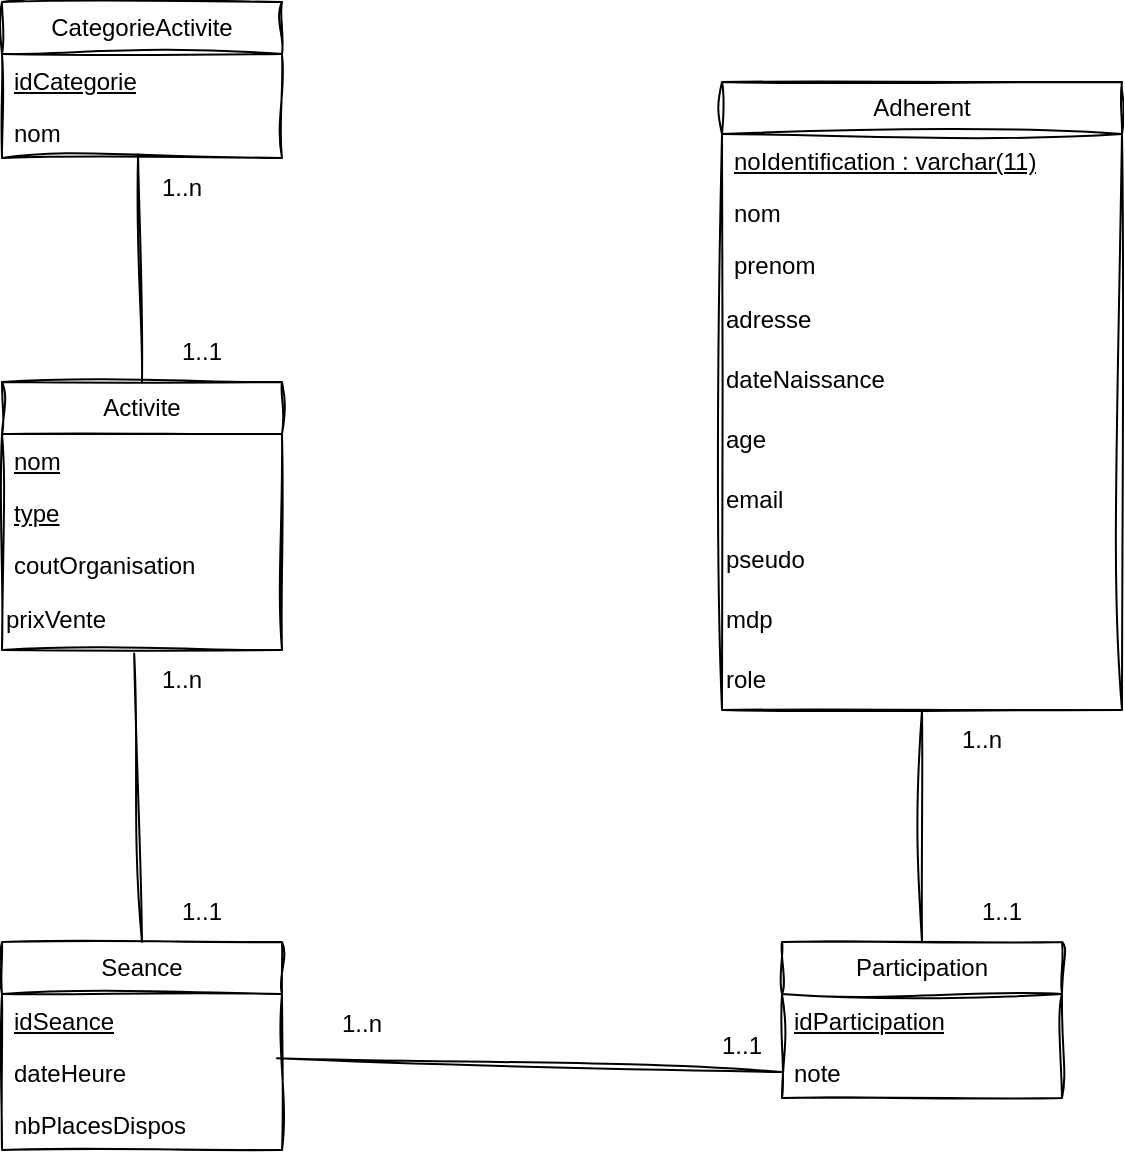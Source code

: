 <mxfile version="24.9.3">
  <diagram name="Page-1" id="COUgB_-Vp2gjRW4EMAU4">
    <mxGraphModel dx="1434" dy="772" grid="1" gridSize="10" guides="1" tooltips="1" connect="1" arrows="1" fold="1" page="1" pageScale="1" pageWidth="827" pageHeight="1169" background="none" math="0" shadow="0">
      <root>
        <mxCell id="0" />
        <mxCell id="1" parent="0" />
        <mxCell id="TpKRsoXYZhHsRuoCiPgL-1" value="Activite" style="swimlane;fontStyle=0;childLayout=stackLayout;horizontal=1;startSize=26;fillColor=none;horizontalStack=0;resizeParent=1;resizeParentMax=0;resizeLast=0;collapsible=1;marginBottom=0;whiteSpace=wrap;html=1;shadow=0;sketch=1;curveFitting=1;jiggle=2;" parent="1" vertex="1">
          <mxGeometry x="130" y="290" width="140" height="134" as="geometry" />
        </mxCell>
        <mxCell id="TpKRsoXYZhHsRuoCiPgL-2" value="nom" style="text;strokeColor=none;fillColor=none;align=left;verticalAlign=top;spacingLeft=4;spacingRight=4;overflow=hidden;rotatable=0;points=[[0,0.5],[1,0.5]];portConstraint=eastwest;whiteSpace=wrap;html=1;fontStyle=4;shadow=0;sketch=1;curveFitting=1;jiggle=2;" parent="TpKRsoXYZhHsRuoCiPgL-1" vertex="1">
          <mxGeometry y="26" width="140" height="26" as="geometry" />
        </mxCell>
        <mxCell id="TpKRsoXYZhHsRuoCiPgL-3" value="type" style="text;strokeColor=none;fillColor=none;align=left;verticalAlign=top;spacingLeft=4;spacingRight=4;overflow=hidden;rotatable=0;points=[[0,0.5],[1,0.5]];portConstraint=eastwest;whiteSpace=wrap;html=1;fontStyle=4;shadow=0;sketch=1;curveFitting=1;jiggle=2;" parent="TpKRsoXYZhHsRuoCiPgL-1" vertex="1">
          <mxGeometry y="52" width="140" height="26" as="geometry" />
        </mxCell>
        <mxCell id="TpKRsoXYZhHsRuoCiPgL-4" value="coutOrganisation" style="text;strokeColor=none;fillColor=none;align=left;verticalAlign=top;spacingLeft=4;spacingRight=4;overflow=hidden;rotatable=0;points=[[0,0.5],[1,0.5]];portConstraint=eastwest;whiteSpace=wrap;html=1;shadow=0;sketch=1;curveFitting=1;jiggle=2;" parent="TpKRsoXYZhHsRuoCiPgL-1" vertex="1">
          <mxGeometry y="78" width="140" height="26" as="geometry" />
        </mxCell>
        <mxCell id="TpKRsoXYZhHsRuoCiPgL-16" value="&lt;div&gt;prixVente&lt;/div&gt;" style="text;html=1;align=left;verticalAlign=middle;whiteSpace=wrap;rounded=0;shadow=0;sketch=1;curveFitting=1;jiggle=2;" parent="TpKRsoXYZhHsRuoCiPgL-1" vertex="1">
          <mxGeometry y="104" width="140" height="30" as="geometry" />
        </mxCell>
        <mxCell id="TpKRsoXYZhHsRuoCiPgL-5" value="Seance" style="swimlane;fontStyle=0;childLayout=stackLayout;horizontal=1;startSize=26;fillColor=none;horizontalStack=0;resizeParent=1;resizeParentMax=0;resizeLast=0;collapsible=1;marginBottom=0;whiteSpace=wrap;html=1;shadow=0;sketch=1;curveFitting=1;jiggle=2;" parent="1" vertex="1">
          <mxGeometry x="130" y="570" width="140" height="104" as="geometry" />
        </mxCell>
        <mxCell id="TpKRsoXYZhHsRuoCiPgL-7" value="idSeance" style="text;strokeColor=none;fillColor=none;align=left;verticalAlign=top;spacingLeft=4;spacingRight=4;overflow=hidden;rotatable=0;points=[[0,0.5],[1,0.5]];portConstraint=eastwest;whiteSpace=wrap;html=1;fontStyle=4;shadow=0;sketch=1;curveFitting=1;jiggle=2;" parent="TpKRsoXYZhHsRuoCiPgL-5" vertex="1">
          <mxGeometry y="26" width="140" height="26" as="geometry" />
        </mxCell>
        <mxCell id="TpKRsoXYZhHsRuoCiPgL-6" value="dateHeure" style="text;strokeColor=none;fillColor=none;align=left;verticalAlign=top;spacingLeft=4;spacingRight=4;overflow=hidden;rotatable=0;points=[[0,0.5],[1,0.5]];portConstraint=eastwest;whiteSpace=wrap;html=1;shadow=0;sketch=1;curveFitting=1;jiggle=2;" parent="TpKRsoXYZhHsRuoCiPgL-5" vertex="1">
          <mxGeometry y="52" width="140" height="26" as="geometry" />
        </mxCell>
        <mxCell id="TpKRsoXYZhHsRuoCiPgL-8" value="nbPlacesDispos" style="text;strokeColor=none;fillColor=none;align=left;verticalAlign=top;spacingLeft=4;spacingRight=4;overflow=hidden;rotatable=0;points=[[0,0.5],[1,0.5]];portConstraint=eastwest;whiteSpace=wrap;html=1;shadow=0;sketch=1;curveFitting=1;jiggle=2;" parent="TpKRsoXYZhHsRuoCiPgL-5" vertex="1">
          <mxGeometry y="78" width="140" height="26" as="geometry" />
        </mxCell>
        <mxCell id="TpKRsoXYZhHsRuoCiPgL-9" value="Adherent" style="swimlane;fontStyle=0;childLayout=stackLayout;horizontal=1;startSize=26;fillColor=none;horizontalStack=0;resizeParent=1;resizeParentMax=0;resizeLast=0;collapsible=1;marginBottom=0;whiteSpace=wrap;html=1;shadow=0;sketch=1;curveFitting=1;jiggle=2;" parent="1" vertex="1">
          <mxGeometry x="490" y="140" width="200" height="314" as="geometry" />
        </mxCell>
        <mxCell id="TpKRsoXYZhHsRuoCiPgL-10" value="noIdentification : varchar(11)" style="text;strokeColor=none;fillColor=none;align=left;verticalAlign=top;spacingLeft=4;spacingRight=4;overflow=hidden;rotatable=0;points=[[0,0.5],[1,0.5]];portConstraint=eastwest;whiteSpace=wrap;html=1;fontStyle=4;shadow=0;sketch=1;curveFitting=1;jiggle=2;" parent="TpKRsoXYZhHsRuoCiPgL-9" vertex="1">
          <mxGeometry y="26" width="200" height="26" as="geometry" />
        </mxCell>
        <mxCell id="TpKRsoXYZhHsRuoCiPgL-11" value="nom" style="text;strokeColor=none;fillColor=none;align=left;verticalAlign=top;spacingLeft=4;spacingRight=4;overflow=hidden;rotatable=0;points=[[0,0.5],[1,0.5]];portConstraint=eastwest;whiteSpace=wrap;html=1;shadow=0;sketch=1;curveFitting=1;jiggle=2;" parent="TpKRsoXYZhHsRuoCiPgL-9" vertex="1">
          <mxGeometry y="52" width="200" height="26" as="geometry" />
        </mxCell>
        <mxCell id="TpKRsoXYZhHsRuoCiPgL-12" value="prenom" style="text;strokeColor=none;fillColor=none;align=left;verticalAlign=top;spacingLeft=4;spacingRight=4;overflow=hidden;rotatable=0;points=[[0,0.5],[1,0.5]];portConstraint=eastwest;whiteSpace=wrap;html=1;shadow=0;sketch=1;curveFitting=1;jiggle=2;" parent="TpKRsoXYZhHsRuoCiPgL-9" vertex="1">
          <mxGeometry y="78" width="200" height="26" as="geometry" />
        </mxCell>
        <mxCell id="TpKRsoXYZhHsRuoCiPgL-13" value="adresse" style="text;html=1;align=left;verticalAlign=middle;whiteSpace=wrap;rounded=0;shadow=0;sketch=1;curveFitting=1;jiggle=2;" parent="TpKRsoXYZhHsRuoCiPgL-9" vertex="1">
          <mxGeometry y="104" width="200" height="30" as="geometry" />
        </mxCell>
        <mxCell id="TpKRsoXYZhHsRuoCiPgL-14" value="dateNaissance" style="text;html=1;align=left;verticalAlign=middle;whiteSpace=wrap;rounded=0;shadow=0;sketch=1;curveFitting=1;jiggle=2;" parent="TpKRsoXYZhHsRuoCiPgL-9" vertex="1">
          <mxGeometry y="134" width="200" height="30" as="geometry" />
        </mxCell>
        <mxCell id="TpKRsoXYZhHsRuoCiPgL-15" value="age" style="text;html=1;align=left;verticalAlign=middle;whiteSpace=wrap;rounded=0;shadow=0;sketch=1;curveFitting=1;jiggle=2;" parent="TpKRsoXYZhHsRuoCiPgL-9" vertex="1">
          <mxGeometry y="164" width="200" height="30" as="geometry" />
        </mxCell>
        <mxCell id="9o-ZKUFGNv94BjigGT5U-23" value="&lt;div align=&quot;left&quot;&gt;email&lt;/div&gt;" style="text;html=1;align=left;verticalAlign=middle;whiteSpace=wrap;rounded=0;shadow=0;sketch=1;curveFitting=1;jiggle=2;" parent="TpKRsoXYZhHsRuoCiPgL-9" vertex="1">
          <mxGeometry y="194" width="200" height="30" as="geometry" />
        </mxCell>
        <mxCell id="9o-ZKUFGNv94BjigGT5U-24" value="&lt;div align=&quot;left&quot;&gt;pseudo&lt;/div&gt;" style="text;html=1;align=left;verticalAlign=middle;whiteSpace=wrap;rounded=0;shadow=0;sketch=1;curveFitting=1;jiggle=2;" parent="TpKRsoXYZhHsRuoCiPgL-9" vertex="1">
          <mxGeometry y="224" width="200" height="30" as="geometry" />
        </mxCell>
        <mxCell id="9o-ZKUFGNv94BjigGT5U-4" value="&lt;div align=&quot;left&quot;&gt;mdp&lt;/div&gt;" style="text;html=1;align=left;verticalAlign=middle;whiteSpace=wrap;rounded=0;shadow=0;sketch=1;curveFitting=1;jiggle=2;" parent="TpKRsoXYZhHsRuoCiPgL-9" vertex="1">
          <mxGeometry y="254" width="200" height="30" as="geometry" />
        </mxCell>
        <mxCell id="9o-ZKUFGNv94BjigGT5U-12" value="&lt;div align=&quot;left&quot;&gt;role&lt;/div&gt;" style="text;html=1;align=left;verticalAlign=middle;whiteSpace=wrap;rounded=0;shadow=0;sketch=1;curveFitting=1;jiggle=2;" parent="TpKRsoXYZhHsRuoCiPgL-9" vertex="1">
          <mxGeometry y="284" width="200" height="30" as="geometry" />
        </mxCell>
        <mxCell id="9o-ZKUFGNv94BjigGT5U-1" value="" style="endArrow=none;html=1;rounded=0;entryX=0.472;entryY=1.059;entryDx=0;entryDy=0;entryPerimeter=0;exitX=0.5;exitY=0;exitDx=0;exitDy=0;shadow=0;sketch=1;curveFitting=1;jiggle=2;" parent="1" source="TpKRsoXYZhHsRuoCiPgL-5" target="TpKRsoXYZhHsRuoCiPgL-16" edge="1">
          <mxGeometry width="50" height="50" relative="1" as="geometry">
            <mxPoint x="170" y="490" as="sourcePoint" />
            <mxPoint x="220" y="440" as="targetPoint" />
          </mxGeometry>
        </mxCell>
        <mxCell id="9o-ZKUFGNv94BjigGT5U-2" value="1..n" style="text;html=1;align=center;verticalAlign=middle;whiteSpace=wrap;rounded=0;shadow=0;sketch=1;curveFitting=1;jiggle=2;" parent="1" vertex="1">
          <mxGeometry x="190" y="424" width="60" height="30" as="geometry" />
        </mxCell>
        <mxCell id="9o-ZKUFGNv94BjigGT5U-3" value="1..1" style="text;html=1;align=center;verticalAlign=middle;whiteSpace=wrap;rounded=0;shadow=0;sketch=1;curveFitting=1;jiggle=2;" parent="1" vertex="1">
          <mxGeometry x="200" y="540" width="60" height="30" as="geometry" />
        </mxCell>
        <mxCell id="9o-ZKUFGNv94BjigGT5U-5" value="Participation" style="swimlane;fontStyle=0;childLayout=stackLayout;horizontal=1;startSize=26;fillColor=none;horizontalStack=0;resizeParent=1;resizeParentMax=0;resizeLast=0;collapsible=1;marginBottom=0;whiteSpace=wrap;html=1;shadow=0;sketch=1;curveFitting=1;jiggle=2;" parent="1" vertex="1">
          <mxGeometry x="520" y="570" width="140" height="78" as="geometry" />
        </mxCell>
        <mxCell id="9o-ZKUFGNv94BjigGT5U-6" value="idParticipation" style="text;strokeColor=none;fillColor=none;align=left;verticalAlign=top;spacingLeft=4;spacingRight=4;overflow=hidden;rotatable=0;points=[[0,0.5],[1,0.5]];portConstraint=eastwest;whiteSpace=wrap;html=1;fontStyle=4;shadow=0;sketch=1;curveFitting=1;jiggle=2;" parent="9o-ZKUFGNv94BjigGT5U-5" vertex="1">
          <mxGeometry y="26" width="140" height="26" as="geometry" />
        </mxCell>
        <mxCell id="9o-ZKUFGNv94BjigGT5U-7" value="note" style="text;strokeColor=none;fillColor=none;align=left;verticalAlign=top;spacingLeft=4;spacingRight=4;overflow=hidden;rotatable=0;points=[[0,0.5],[1,0.5]];portConstraint=eastwest;whiteSpace=wrap;html=1;shadow=0;sketch=1;curveFitting=1;jiggle=2;" parent="9o-ZKUFGNv94BjigGT5U-5" vertex="1">
          <mxGeometry y="52" width="140" height="26" as="geometry" />
        </mxCell>
        <mxCell id="9o-ZKUFGNv94BjigGT5U-9" value="" style="endArrow=none;html=1;rounded=0;exitX=0.982;exitY=0.236;exitDx=0;exitDy=0;exitPerimeter=0;entryX=0;entryY=0.5;entryDx=0;entryDy=0;shadow=0;sketch=1;curveFitting=1;jiggle=2;" parent="1" source="TpKRsoXYZhHsRuoCiPgL-6" target="9o-ZKUFGNv94BjigGT5U-7" edge="1">
          <mxGeometry width="50" height="50" relative="1" as="geometry">
            <mxPoint x="300" y="620" as="sourcePoint" />
            <mxPoint x="350" y="570" as="targetPoint" />
          </mxGeometry>
        </mxCell>
        <mxCell id="9o-ZKUFGNv94BjigGT5U-10" value="" style="endArrow=none;html=1;rounded=0;entryX=0.5;entryY=1;entryDx=0;entryDy=0;exitX=0.5;exitY=0;exitDx=0;exitDy=0;shadow=0;sketch=1;curveFitting=1;jiggle=2;" parent="1" source="9o-ZKUFGNv94BjigGT5U-5" target="9o-ZKUFGNv94BjigGT5U-12" edge="1">
          <mxGeometry width="50" height="50" relative="1" as="geometry">
            <mxPoint x="500" y="550" as="sourcePoint" />
            <mxPoint x="550" y="500" as="targetPoint" />
          </mxGeometry>
        </mxCell>
        <mxCell id="9o-ZKUFGNv94BjigGT5U-11" value="1..n" style="text;html=1;align=center;verticalAlign=middle;whiteSpace=wrap;rounded=0;shadow=0;sketch=1;curveFitting=1;jiggle=2;" parent="1" vertex="1">
          <mxGeometry x="280" y="596" width="60" height="30" as="geometry" />
        </mxCell>
        <mxCell id="9o-ZKUFGNv94BjigGT5U-13" value="CategorieActivite" style="swimlane;fontStyle=0;childLayout=stackLayout;horizontal=1;startSize=26;fillColor=none;horizontalStack=0;resizeParent=1;resizeParentMax=0;resizeLast=0;collapsible=1;marginBottom=0;whiteSpace=wrap;html=1;shadow=0;sketch=1;curveFitting=1;jiggle=2;" parent="1" vertex="1">
          <mxGeometry x="130" y="100" width="140" height="78" as="geometry" />
        </mxCell>
        <mxCell id="9o-ZKUFGNv94BjigGT5U-14" value="&lt;u&gt;idCategorie&lt;/u&gt;" style="text;strokeColor=none;fillColor=none;align=left;verticalAlign=top;spacingLeft=4;spacingRight=4;overflow=hidden;rotatable=0;points=[[0,0.5],[1,0.5]];portConstraint=eastwest;whiteSpace=wrap;html=1;shadow=0;sketch=1;curveFitting=1;jiggle=2;" parent="9o-ZKUFGNv94BjigGT5U-13" vertex="1">
          <mxGeometry y="26" width="140" height="26" as="geometry" />
        </mxCell>
        <mxCell id="9o-ZKUFGNv94BjigGT5U-15" value="nom" style="text;strokeColor=none;fillColor=none;align=left;verticalAlign=top;spacingLeft=4;spacingRight=4;overflow=hidden;rotatable=0;points=[[0,0.5],[1,0.5]];portConstraint=eastwest;whiteSpace=wrap;html=1;shadow=0;sketch=1;curveFitting=1;jiggle=2;" parent="9o-ZKUFGNv94BjigGT5U-13" vertex="1">
          <mxGeometry y="52" width="140" height="26" as="geometry" />
        </mxCell>
        <mxCell id="9o-ZKUFGNv94BjigGT5U-17" value="&lt;div&gt;1..1&lt;/div&gt;" style="text;html=1;align=center;verticalAlign=middle;whiteSpace=wrap;rounded=0;shadow=0;sketch=1;curveFitting=1;jiggle=2;" parent="1" vertex="1">
          <mxGeometry x="470" y="607" width="60" height="30" as="geometry" />
        </mxCell>
        <mxCell id="9o-ZKUFGNv94BjigGT5U-18" value="&lt;div&gt;1..1&lt;/div&gt;" style="text;html=1;align=center;verticalAlign=middle;whiteSpace=wrap;rounded=0;shadow=0;sketch=1;curveFitting=1;jiggle=2;" parent="1" vertex="1">
          <mxGeometry x="600" y="540" width="60" height="30" as="geometry" />
        </mxCell>
        <mxCell id="9o-ZKUFGNv94BjigGT5U-19" value="&lt;div&gt;1..n&lt;/div&gt;" style="text;html=1;align=center;verticalAlign=middle;whiteSpace=wrap;rounded=0;shadow=0;sketch=1;curveFitting=1;jiggle=2;" parent="1" vertex="1">
          <mxGeometry x="590" y="454" width="60" height="30" as="geometry" />
        </mxCell>
        <mxCell id="9o-ZKUFGNv94BjigGT5U-20" value="" style="endArrow=none;html=1;rounded=0;entryX=0.486;entryY=0.931;entryDx=0;entryDy=0;entryPerimeter=0;exitX=0.5;exitY=0;exitDx=0;exitDy=0;shadow=0;sketch=1;curveFitting=1;jiggle=2;" parent="1" source="TpKRsoXYZhHsRuoCiPgL-1" target="9o-ZKUFGNv94BjigGT5U-15" edge="1">
          <mxGeometry width="50" height="50" relative="1" as="geometry">
            <mxPoint x="180" y="260" as="sourcePoint" />
            <mxPoint x="199.16" y="204.156" as="targetPoint" />
          </mxGeometry>
        </mxCell>
        <mxCell id="9o-ZKUFGNv94BjigGT5U-21" value="1..n" style="text;html=1;align=center;verticalAlign=middle;whiteSpace=wrap;rounded=0;shadow=0;sketch=1;curveFitting=1;jiggle=2;" parent="1" vertex="1">
          <mxGeometry x="190" y="178" width="60" height="30" as="geometry" />
        </mxCell>
        <mxCell id="9o-ZKUFGNv94BjigGT5U-22" value="1..1" style="text;html=1;align=center;verticalAlign=middle;whiteSpace=wrap;rounded=0;shadow=0;sketch=1;curveFitting=1;jiggle=2;" parent="1" vertex="1">
          <mxGeometry x="200" y="260" width="60" height="30" as="geometry" />
        </mxCell>
      </root>
    </mxGraphModel>
  </diagram>
</mxfile>
